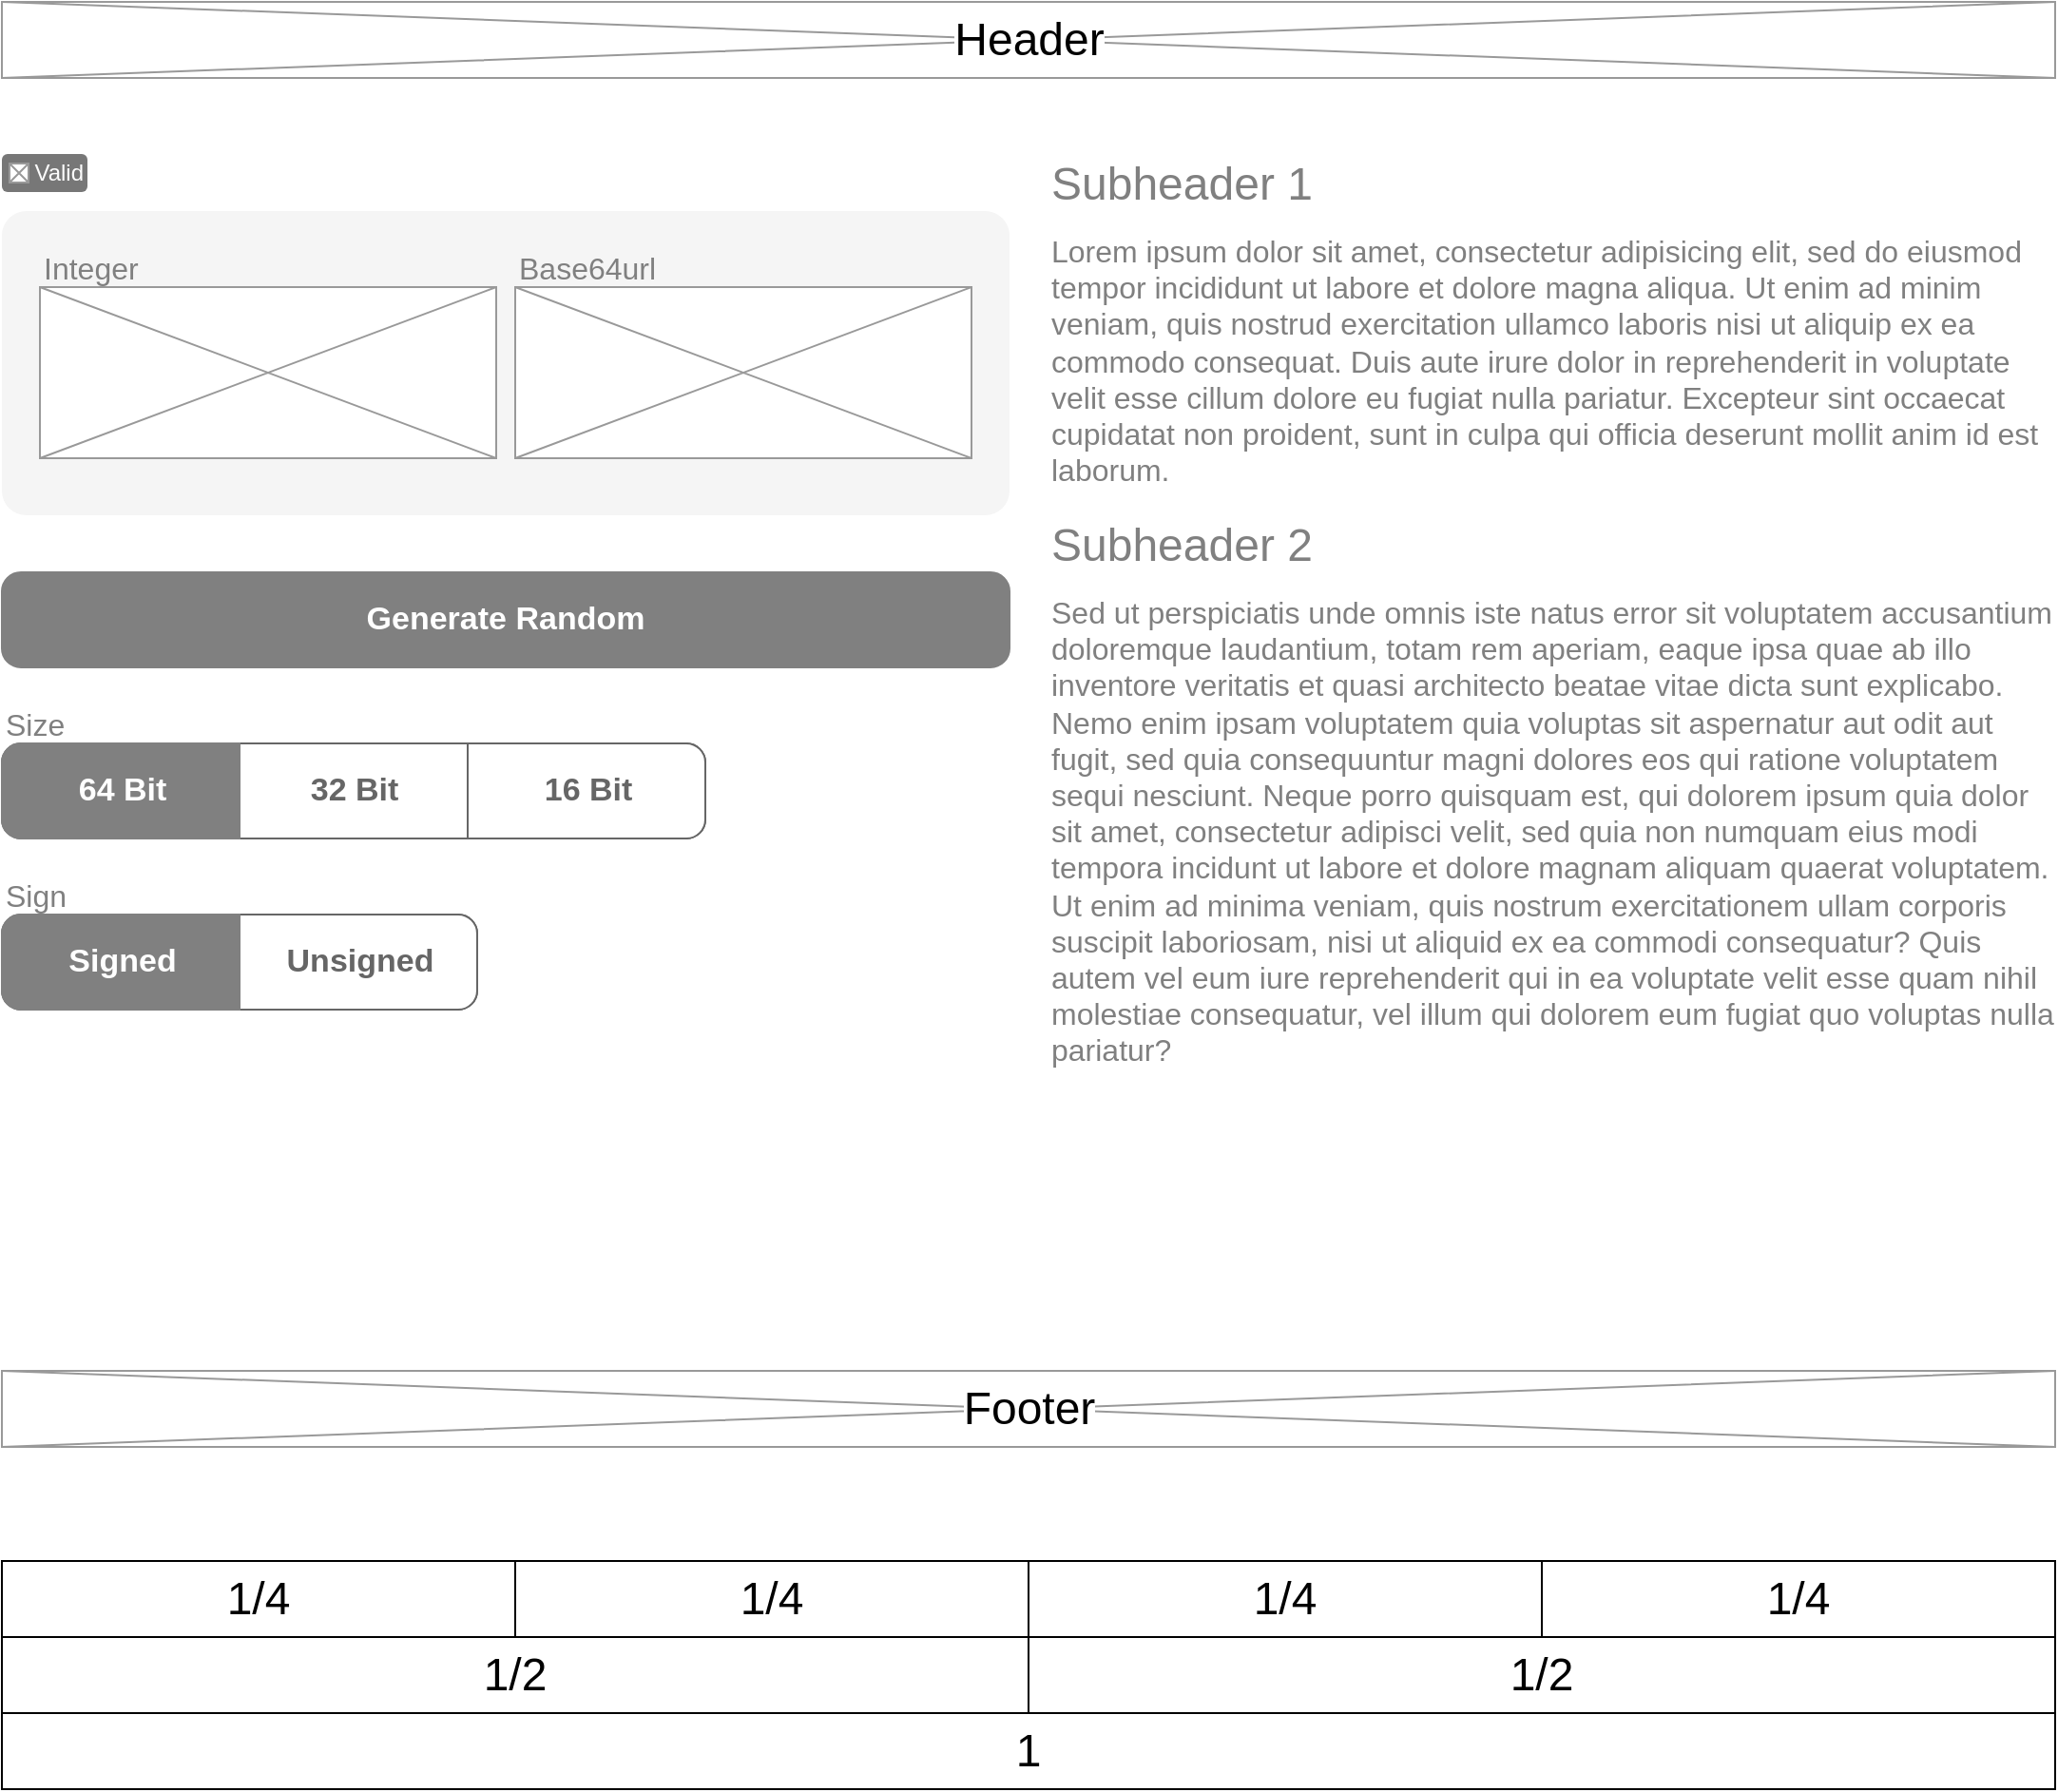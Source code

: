 <mxfile version="14.6.13" type="device"><diagram id="Asa_ux4cMeJMlAeGjjgO" name="Page-1"><mxGraphModel dx="1102" dy="826" grid="1" gridSize="10" guides="1" tooltips="1" connect="1" arrows="1" fold="1" page="1" pageScale="1" pageWidth="1169" pageHeight="827" math="0" shadow="0"><root><mxCell id="0"/><mxCell id="1" parent="0"/><mxCell id="ogtSaUD1fV8eYNqXw4dg-60" value="" style="rounded=1;whiteSpace=wrap;html=1;labelBackgroundColor=none;fontSize=24;align=left;strokeColor=none;fillColor=#F5F5F5;arcSize=8;" parent="1" vertex="1"><mxGeometry x="40" y="150" width="530" height="160" as="geometry"/></mxCell><mxCell id="ogtSaUD1fV8eYNqXw4dg-26" value="1/4" style="rounded=0;whiteSpace=wrap;html=1;labelBackgroundColor=#ffffff;fontSize=24;" parent="1" vertex="1"><mxGeometry x="40" y="860" width="270" height="40" as="geometry"/></mxCell><mxCell id="ogtSaUD1fV8eYNqXw4dg-27" value="1/4" style="rounded=0;whiteSpace=wrap;html=1;labelBackgroundColor=#ffffff;fontSize=24;" parent="1" vertex="1"><mxGeometry x="310" y="860" width="270" height="40" as="geometry"/></mxCell><mxCell id="ogtSaUD1fV8eYNqXw4dg-2" value="Header" style="verticalLabelPosition=middle;shadow=0;dashed=0;align=center;html=1;verticalAlign=middle;strokeWidth=1;shape=mxgraph.mockup.graphics.simpleIcon;strokeColor=#999999;labelPosition=center;labelBackgroundColor=#ffffff;fontSize=24;" parent="1" vertex="1"><mxGeometry x="40" y="40" width="1080" height="40" as="geometry"/></mxCell><mxCell id="ogtSaUD1fV8eYNqXw4dg-3" value="Footer" style="verticalLabelPosition=middle;shadow=0;dashed=0;align=center;html=1;verticalAlign=middle;strokeWidth=1;shape=mxgraph.mockup.graphics.simpleIcon;strokeColor=#999999;labelPosition=center;labelBackgroundColor=#ffffff;fontSize=24;" parent="1" vertex="1"><mxGeometry x="40" y="760" width="1080" height="40" as="geometry"/></mxCell><mxCell id="ogtSaUD1fV8eYNqXw4dg-16" value="" style="verticalLabelPosition=middle;shadow=0;dashed=0;align=center;html=1;verticalAlign=middle;strokeWidth=1;shape=mxgraph.mockup.graphics.simpleIcon;strokeColor=#999999;labelPosition=center;labelBackgroundColor=#ffffff;fontSize=24;" parent="1" vertex="1"><mxGeometry x="60" y="190" width="240" height="90" as="geometry"/></mxCell><mxCell id="ogtSaUD1fV8eYNqXw4dg-17" value="" style="verticalLabelPosition=middle;shadow=0;dashed=0;align=center;html=1;verticalAlign=middle;strokeWidth=1;shape=mxgraph.mockup.graphics.simpleIcon;strokeColor=#999999;labelPosition=center;labelBackgroundColor=#ffffff;fontSize=24;" parent="1" vertex="1"><mxGeometry x="310" y="190" width="240" height="90" as="geometry"/></mxCell><mxCell id="ogtSaUD1fV8eYNqXw4dg-31" value="Generate Random" style="strokeWidth=1;shadow=0;dashed=0;align=center;html=1;shape=mxgraph.mockup.buttons.button;fontColor=#ffffff;mainText=;buttonStyle=round;fontSize=17;fontStyle=1;whiteSpace=wrap;labelBackgroundColor=none;strokeColor=#808080;fillColor=#808080;" parent="1" vertex="1"><mxGeometry x="40" y="340" width="530" height="50" as="geometry"/></mxCell><mxCell id="ogtSaUD1fV8eYNqXw4dg-32" value="" style="strokeWidth=1;shadow=0;dashed=0;align=center;html=1;shape=mxgraph.mockup.rrect;rSize=10;fillColor=#ffffff;strokeColor=#666666;labelBackgroundColor=none;fontSize=24;" parent="1" vertex="1"><mxGeometry x="40" y="430" width="370" height="50" as="geometry"/></mxCell><mxCell id="ogtSaUD1fV8eYNqXw4dg-33" value="32 Bit" style="strokeColor=inherit;fillColor=inherit;gradientColor=inherit;strokeWidth=1;shadow=0;dashed=0;align=center;html=1;shape=mxgraph.mockup.rrect;rSize=0;fontSize=17;fontColor=#666666;fontStyle=1;resizeHeight=1;" parent="ogtSaUD1fV8eYNqXw4dg-32" vertex="1"><mxGeometry width="120" height="50" relative="1" as="geometry"><mxPoint x="125" as="offset"/></mxGeometry></mxCell><mxCell id="ogtSaUD1fV8eYNqXw4dg-35" value="16 Bit" style="strokeColor=inherit;fillColor=inherit;gradientColor=inherit;strokeWidth=1;shadow=0;dashed=0;align=center;html=1;shape=mxgraph.mockup.rightButton;rSize=10;fontSize=17;fontColor=#666666;fontStyle=1;resizeHeight=1;" parent="ogtSaUD1fV8eYNqXw4dg-32" vertex="1"><mxGeometry x="1" width="125" height="50" relative="1" as="geometry"><mxPoint x="-125" as="offset"/></mxGeometry></mxCell><mxCell id="ogtSaUD1fV8eYNqXw4dg-36" value="64 Bit" style="strokeWidth=1;shadow=0;dashed=0;align=center;html=1;shape=mxgraph.mockup.leftButton;rSize=10;fontSize=17;fontColor=#ffffff;fontStyle=1;resizeHeight=1;fillColor=#808080;strokeColor=#808080;" parent="ogtSaUD1fV8eYNqXw4dg-32" vertex="1"><mxGeometry width="125" height="50" relative="1" as="geometry"/></mxCell><mxCell id="ogtSaUD1fV8eYNqXw4dg-39" value="Size" style="text;html=1;align=left;verticalAlign=middle;resizable=0;points=[];autosize=1;strokeColor=none;fontSize=16;fontColor=#808080;" parent="1" vertex="1"><mxGeometry x="40" y="410" width="50" height="20" as="geometry"/></mxCell><mxCell id="ogtSaUD1fV8eYNqXw4dg-40" value="" style="strokeWidth=1;shadow=0;dashed=0;align=center;html=1;shape=mxgraph.mockup.rrect;rSize=10;fillColor=#ffffff;strokeColor=#666666;labelBackgroundColor=none;fontSize=24;" parent="1" vertex="1"><mxGeometry x="40" y="520" width="250" height="50" as="geometry"/></mxCell><mxCell id="ogtSaUD1fV8eYNqXw4dg-42" value="Unsigned" style="strokeColor=inherit;fillColor=inherit;gradientColor=inherit;strokeWidth=1;shadow=0;dashed=0;align=center;html=1;shape=mxgraph.mockup.rightButton;rSize=10;fontSize=17;fontColor=#666666;fontStyle=1;resizeHeight=1;" parent="ogtSaUD1fV8eYNqXw4dg-40" vertex="1"><mxGeometry x="1" width="125" height="50" relative="1" as="geometry"><mxPoint x="-125" as="offset"/></mxGeometry></mxCell><mxCell id="ogtSaUD1fV8eYNqXw4dg-43" value="Signed" style="strokeWidth=1;shadow=0;dashed=0;align=center;html=1;shape=mxgraph.mockup.leftButton;rSize=10;fontSize=17;fontColor=#ffffff;fontStyle=1;resizeHeight=1;fillColor=#808080;strokeColor=#808080;" parent="ogtSaUD1fV8eYNqXw4dg-40" vertex="1"><mxGeometry width="125" height="50" relative="1" as="geometry"/></mxCell><UserObject label="Sign" link="https://en.wikipedia.org/wiki/Signedness" id="ogtSaUD1fV8eYNqXw4dg-44"><mxCell style="text;html=1;align=left;verticalAlign=middle;resizable=0;points=[];autosize=1;strokeColor=none;fontSize=16;fontColor=#808080;" parent="1" vertex="1"><mxGeometry x="40" y="500" width="50" height="20" as="geometry"/></mxCell></UserObject><mxCell id="ogtSaUD1fV8eYNqXw4dg-46" value="1/4" style="rounded=0;whiteSpace=wrap;html=1;labelBackgroundColor=#ffffff;fontSize=24;" parent="1" vertex="1"><mxGeometry x="580" y="860" width="270" height="40" as="geometry"/></mxCell><mxCell id="ogtSaUD1fV8eYNqXw4dg-47" value="1/4" style="rounded=0;whiteSpace=wrap;html=1;labelBackgroundColor=#ffffff;fontSize=24;" parent="1" vertex="1"><mxGeometry x="850" y="860" width="270" height="40" as="geometry"/></mxCell><mxCell id="ogtSaUD1fV8eYNqXw4dg-48" value="1/2" style="rounded=0;whiteSpace=wrap;html=1;labelBackgroundColor=#ffffff;fontSize=24;" parent="1" vertex="1"><mxGeometry x="580" y="900" width="540" height="40" as="geometry"/></mxCell><mxCell id="ogtSaUD1fV8eYNqXw4dg-50" value="1/2" style="rounded=0;whiteSpace=wrap;html=1;labelBackgroundColor=#ffffff;fontSize=24;" parent="1" vertex="1"><mxGeometry x="40" y="900" width="540" height="40" as="geometry"/></mxCell><mxCell id="ogtSaUD1fV8eYNqXw4dg-51" value="1" style="rounded=0;whiteSpace=wrap;html=1;labelBackgroundColor=#ffffff;fontSize=24;" parent="1" vertex="1"><mxGeometry x="40" y="940" width="1080" height="40" as="geometry"/></mxCell><mxCell id="ogtSaUD1fV8eYNqXw4dg-52" value="Lorem ipsum dolor sit amet, consectetur adipisicing elit, sed do eiusmod tempor incididunt ut labore et dolore magna aliqua. Ut enim ad minim veniam, quis nostrud exercitation ullamco laboris nisi ut aliquip ex ea commodo consequat. Duis aute irure dolor in reprehenderit in voluptate velit esse cillum dolore eu fugiat nulla pariatur. Excepteur sint occaecat cupidatat non proident, sunt in culpa qui officia deserunt mollit anim id est laborum.&lt;br&gt;" style="text;spacingTop=-5;whiteSpace=wrap;html=1;align=left;fontSize=16;fontFamily=Helvetica;fillColor=none;strokeColor=none;labelBackgroundColor=none;fontColor=#808080;" parent="1" vertex="1"><mxGeometry x="590" y="160" width="530" height="140" as="geometry"/></mxCell><mxCell id="ogtSaUD1fV8eYNqXw4dg-53" value="Sed ut perspiciatis unde omnis iste natus error sit voluptatem accusantium doloremque laudantium, totam rem aperiam, eaque ipsa quae ab illo inventore veritatis et quasi architecto beatae vitae dicta sunt explicabo. Nemo enim ipsam voluptatem quia voluptas sit aspernatur aut odit aut fugit, sed quia consequuntur magni dolores eos qui ratione voluptatem sequi nesciunt. Neque porro quisquam est, qui dolorem ipsum quia dolor sit amet, consectetur adipisci velit, sed quia non numquam eius modi tempora incidunt ut labore et dolore magnam aliquam quaerat voluptatem. Ut enim ad minima veniam, quis nostrum exercitationem ullam corporis suscipit laboriosam, nisi ut aliquid ex ea commodi consequatur? Quis autem vel eum iure reprehenderit qui in ea voluptate velit esse quam nihil molestiae consequatur, vel illum qui dolorem eum fugiat quo voluptas nulla pariatur?" style="text;spacingTop=-5;whiteSpace=wrap;html=1;align=left;fontSize=16;fontFamily=Helvetica;fillColor=none;strokeColor=none;labelBackgroundColor=none;fontColor=#808080;" parent="1" vertex="1"><mxGeometry x="590" y="350" width="530" height="260" as="geometry"/></mxCell><mxCell id="ogtSaUD1fV8eYNqXw4dg-55" value="Subheader 1" style="text;spacingTop=-5;whiteSpace=wrap;html=1;align=left;fontSize=24;fontFamily=Helvetica;fillColor=none;strokeColor=none;labelBackgroundColor=none;fontColor=#808080;" parent="1" vertex="1"><mxGeometry x="590" y="120" width="530" height="40" as="geometry"/></mxCell><mxCell id="ogtSaUD1fV8eYNqXw4dg-56" value="Subheader 2" style="text;spacingTop=-5;whiteSpace=wrap;html=1;align=left;fontSize=24;fontFamily=Helvetica;fillColor=none;strokeColor=none;labelBackgroundColor=none;fontColor=#808080;" parent="1" vertex="1"><mxGeometry x="590" y="310" width="530" height="40" as="geometry"/></mxCell><mxCell id="ogtSaUD1fV8eYNqXw4dg-57" value="Integer" style="text;html=1;align=left;verticalAlign=middle;resizable=0;points=[];autosize=1;strokeColor=none;fontSize=16;fontColor=#808080;" parent="1" vertex="1"><mxGeometry x="60" y="170" width="70" height="20" as="geometry"/></mxCell><mxCell id="ogtSaUD1fV8eYNqXw4dg-58" value="Base64url" style="text;html=1;align=left;verticalAlign=middle;resizable=0;points=[];autosize=1;strokeColor=none;fontSize=16;fontColor=#808080;" parent="1" vertex="1"><mxGeometry x="310" y="170" width="90" height="20" as="geometry"/></mxCell><mxCell id="ogtSaUD1fV8eYNqXw4dg-66" value="" style="group" parent="1" vertex="1" connectable="0"><mxGeometry x="40" y="120" width="45" height="20" as="geometry"/></mxCell><mxCell id="ogtSaUD1fV8eYNqXw4dg-62" value="Valid" style="rounded=1;whiteSpace=wrap;html=1;labelBackgroundColor=none;fontSize=12;fontColor=#FCFCFC;gradientColor=none;align=right;strokeColor=none;verticalAlign=middle;container=0;fillColor=#777777;" parent="ogtSaUD1fV8eYNqXw4dg-66" vertex="1"><mxGeometry width="45" height="20" as="geometry"/></mxCell><mxCell id="ogtSaUD1fV8eYNqXw4dg-64" value="" style="verticalLabelPosition=middle;shadow=0;dashed=0;align=center;html=1;verticalAlign=middle;strokeWidth=1;shape=mxgraph.mockup.graphics.simpleIcon;strokeColor=#999999;labelPosition=center;labelBackgroundColor=#ffffff;fontSize=24;container=0;" parent="ogtSaUD1fV8eYNqXw4dg-66" vertex="1"><mxGeometry x="4" y="5" width="10" height="10" as="geometry"/></mxCell></root></mxGraphModel></diagram></mxfile>
